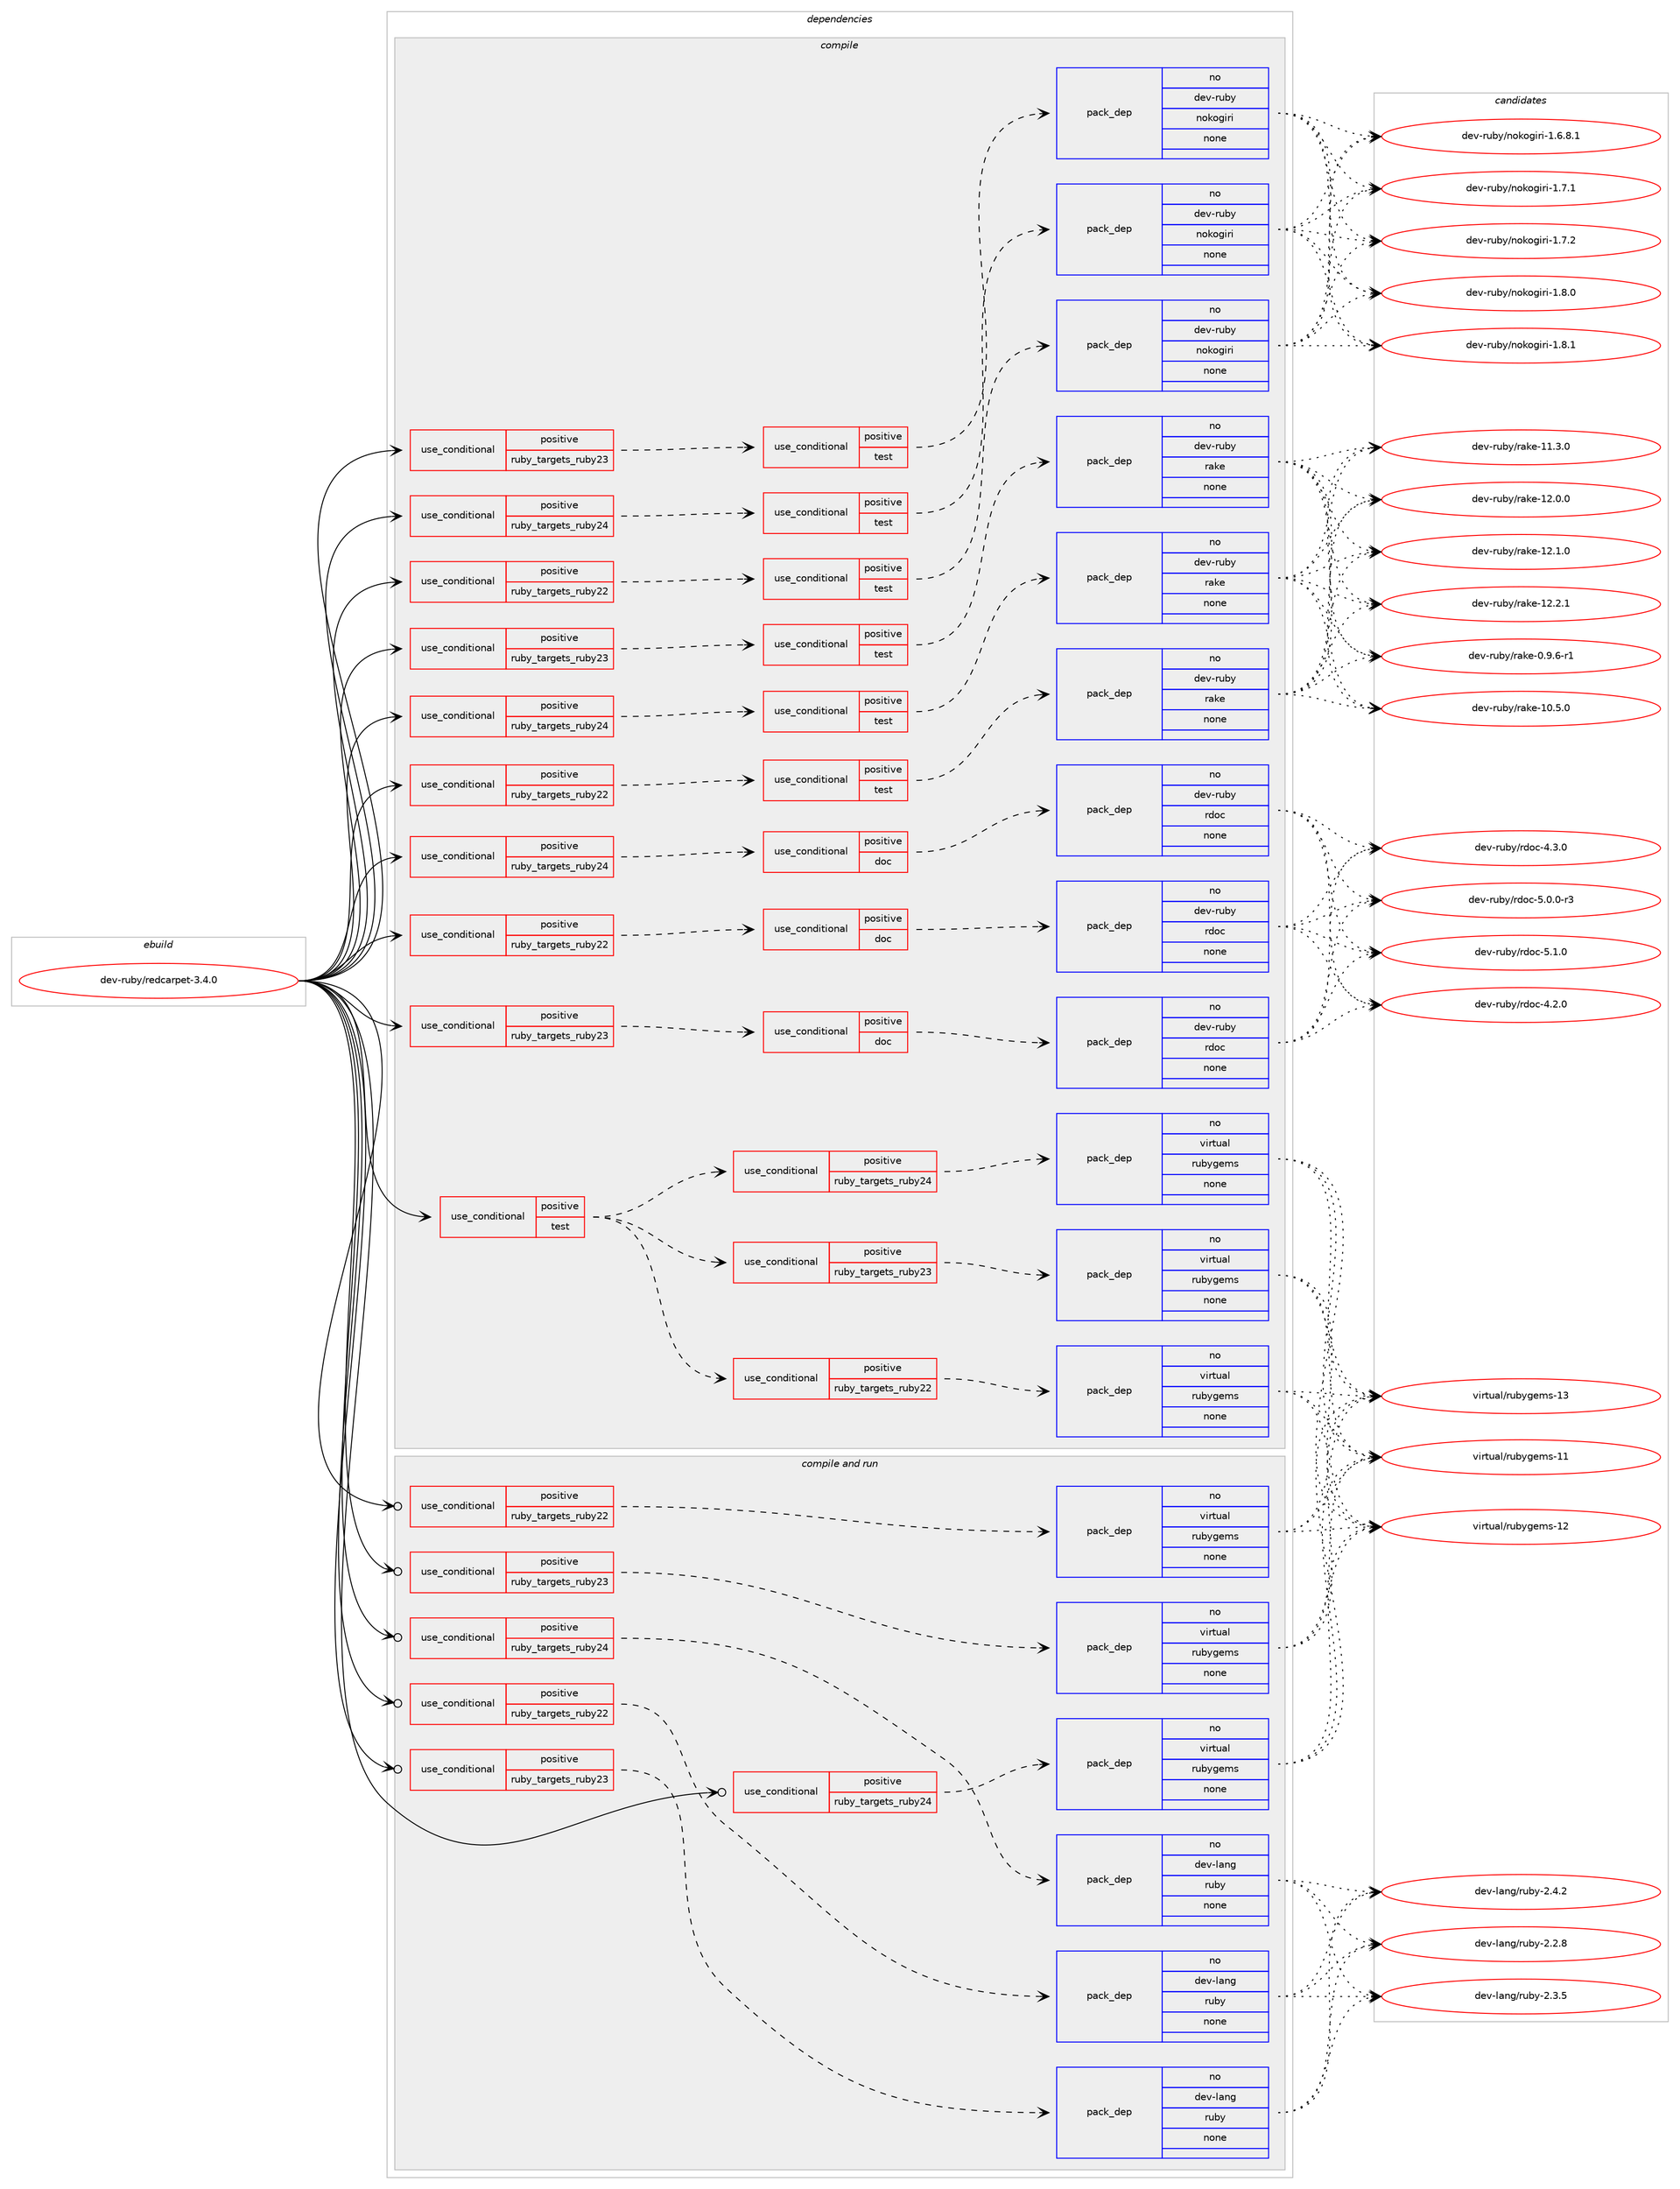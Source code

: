 digraph prolog {

# *************
# Graph options
# *************

newrank=true;
concentrate=true;
compound=true;
graph [rankdir=LR,fontname=Helvetica,fontsize=10,ranksep=1.5];#, ranksep=2.5, nodesep=0.2];
edge  [arrowhead=vee];
node  [fontname=Helvetica,fontsize=10];

# **********
# The ebuild
# **********

subgraph cluster_leftcol {
color=gray;
rank=same;
label=<<i>ebuild</i>>;
id [label="dev-ruby/redcarpet-3.4.0", color=red, width=4, href="../dev-ruby/redcarpet-3.4.0.svg"];
}

# ****************
# The dependencies
# ****************

subgraph cluster_midcol {
color=gray;
label=<<i>dependencies</i>>;
subgraph cluster_compile {
fillcolor="#eeeeee";
style=filled;
label=<<i>compile</i>>;
subgraph cond68099 {
dependency260686 [label=<<TABLE BORDER="0" CELLBORDER="1" CELLSPACING="0" CELLPADDING="4"><TR><TD ROWSPAN="3" CELLPADDING="10">use_conditional</TD></TR><TR><TD>positive</TD></TR><TR><TD>ruby_targets_ruby22</TD></TR></TABLE>>, shape=none, color=red];
subgraph cond68100 {
dependency260687 [label=<<TABLE BORDER="0" CELLBORDER="1" CELLSPACING="0" CELLPADDING="4"><TR><TD ROWSPAN="3" CELLPADDING="10">use_conditional</TD></TR><TR><TD>positive</TD></TR><TR><TD>doc</TD></TR></TABLE>>, shape=none, color=red];
subgraph pack188473 {
dependency260688 [label=<<TABLE BORDER="0" CELLBORDER="1" CELLSPACING="0" CELLPADDING="4" WIDTH="220"><TR><TD ROWSPAN="6" CELLPADDING="30">pack_dep</TD></TR><TR><TD WIDTH="110">no</TD></TR><TR><TD>dev-ruby</TD></TR><TR><TD>rdoc</TD></TR><TR><TD>none</TD></TR><TR><TD></TD></TR></TABLE>>, shape=none, color=blue];
}
dependency260687:e -> dependency260688:w [weight=20,style="dashed",arrowhead="vee"];
}
dependency260686:e -> dependency260687:w [weight=20,style="dashed",arrowhead="vee"];
}
id:e -> dependency260686:w [weight=20,style="solid",arrowhead="vee"];
subgraph cond68101 {
dependency260689 [label=<<TABLE BORDER="0" CELLBORDER="1" CELLSPACING="0" CELLPADDING="4"><TR><TD ROWSPAN="3" CELLPADDING="10">use_conditional</TD></TR><TR><TD>positive</TD></TR><TR><TD>ruby_targets_ruby22</TD></TR></TABLE>>, shape=none, color=red];
subgraph cond68102 {
dependency260690 [label=<<TABLE BORDER="0" CELLBORDER="1" CELLSPACING="0" CELLPADDING="4"><TR><TD ROWSPAN="3" CELLPADDING="10">use_conditional</TD></TR><TR><TD>positive</TD></TR><TR><TD>test</TD></TR></TABLE>>, shape=none, color=red];
subgraph pack188474 {
dependency260691 [label=<<TABLE BORDER="0" CELLBORDER="1" CELLSPACING="0" CELLPADDING="4" WIDTH="220"><TR><TD ROWSPAN="6" CELLPADDING="30">pack_dep</TD></TR><TR><TD WIDTH="110">no</TD></TR><TR><TD>dev-ruby</TD></TR><TR><TD>nokogiri</TD></TR><TR><TD>none</TD></TR><TR><TD></TD></TR></TABLE>>, shape=none, color=blue];
}
dependency260690:e -> dependency260691:w [weight=20,style="dashed",arrowhead="vee"];
}
dependency260689:e -> dependency260690:w [weight=20,style="dashed",arrowhead="vee"];
}
id:e -> dependency260689:w [weight=20,style="solid",arrowhead="vee"];
subgraph cond68103 {
dependency260692 [label=<<TABLE BORDER="0" CELLBORDER="1" CELLSPACING="0" CELLPADDING="4"><TR><TD ROWSPAN="3" CELLPADDING="10">use_conditional</TD></TR><TR><TD>positive</TD></TR><TR><TD>ruby_targets_ruby22</TD></TR></TABLE>>, shape=none, color=red];
subgraph cond68104 {
dependency260693 [label=<<TABLE BORDER="0" CELLBORDER="1" CELLSPACING="0" CELLPADDING="4"><TR><TD ROWSPAN="3" CELLPADDING="10">use_conditional</TD></TR><TR><TD>positive</TD></TR><TR><TD>test</TD></TR></TABLE>>, shape=none, color=red];
subgraph pack188475 {
dependency260694 [label=<<TABLE BORDER="0" CELLBORDER="1" CELLSPACING="0" CELLPADDING="4" WIDTH="220"><TR><TD ROWSPAN="6" CELLPADDING="30">pack_dep</TD></TR><TR><TD WIDTH="110">no</TD></TR><TR><TD>dev-ruby</TD></TR><TR><TD>rake</TD></TR><TR><TD>none</TD></TR><TR><TD></TD></TR></TABLE>>, shape=none, color=blue];
}
dependency260693:e -> dependency260694:w [weight=20,style="dashed",arrowhead="vee"];
}
dependency260692:e -> dependency260693:w [weight=20,style="dashed",arrowhead="vee"];
}
id:e -> dependency260692:w [weight=20,style="solid",arrowhead="vee"];
subgraph cond68105 {
dependency260695 [label=<<TABLE BORDER="0" CELLBORDER="1" CELLSPACING="0" CELLPADDING="4"><TR><TD ROWSPAN="3" CELLPADDING="10">use_conditional</TD></TR><TR><TD>positive</TD></TR><TR><TD>ruby_targets_ruby23</TD></TR></TABLE>>, shape=none, color=red];
subgraph cond68106 {
dependency260696 [label=<<TABLE BORDER="0" CELLBORDER="1" CELLSPACING="0" CELLPADDING="4"><TR><TD ROWSPAN="3" CELLPADDING="10">use_conditional</TD></TR><TR><TD>positive</TD></TR><TR><TD>doc</TD></TR></TABLE>>, shape=none, color=red];
subgraph pack188476 {
dependency260697 [label=<<TABLE BORDER="0" CELLBORDER="1" CELLSPACING="0" CELLPADDING="4" WIDTH="220"><TR><TD ROWSPAN="6" CELLPADDING="30">pack_dep</TD></TR><TR><TD WIDTH="110">no</TD></TR><TR><TD>dev-ruby</TD></TR><TR><TD>rdoc</TD></TR><TR><TD>none</TD></TR><TR><TD></TD></TR></TABLE>>, shape=none, color=blue];
}
dependency260696:e -> dependency260697:w [weight=20,style="dashed",arrowhead="vee"];
}
dependency260695:e -> dependency260696:w [weight=20,style="dashed",arrowhead="vee"];
}
id:e -> dependency260695:w [weight=20,style="solid",arrowhead="vee"];
subgraph cond68107 {
dependency260698 [label=<<TABLE BORDER="0" CELLBORDER="1" CELLSPACING="0" CELLPADDING="4"><TR><TD ROWSPAN="3" CELLPADDING="10">use_conditional</TD></TR><TR><TD>positive</TD></TR><TR><TD>ruby_targets_ruby23</TD></TR></TABLE>>, shape=none, color=red];
subgraph cond68108 {
dependency260699 [label=<<TABLE BORDER="0" CELLBORDER="1" CELLSPACING="0" CELLPADDING="4"><TR><TD ROWSPAN="3" CELLPADDING="10">use_conditional</TD></TR><TR><TD>positive</TD></TR><TR><TD>test</TD></TR></TABLE>>, shape=none, color=red];
subgraph pack188477 {
dependency260700 [label=<<TABLE BORDER="0" CELLBORDER="1" CELLSPACING="0" CELLPADDING="4" WIDTH="220"><TR><TD ROWSPAN="6" CELLPADDING="30">pack_dep</TD></TR><TR><TD WIDTH="110">no</TD></TR><TR><TD>dev-ruby</TD></TR><TR><TD>nokogiri</TD></TR><TR><TD>none</TD></TR><TR><TD></TD></TR></TABLE>>, shape=none, color=blue];
}
dependency260699:e -> dependency260700:w [weight=20,style="dashed",arrowhead="vee"];
}
dependency260698:e -> dependency260699:w [weight=20,style="dashed",arrowhead="vee"];
}
id:e -> dependency260698:w [weight=20,style="solid",arrowhead="vee"];
subgraph cond68109 {
dependency260701 [label=<<TABLE BORDER="0" CELLBORDER="1" CELLSPACING="0" CELLPADDING="4"><TR><TD ROWSPAN="3" CELLPADDING="10">use_conditional</TD></TR><TR><TD>positive</TD></TR><TR><TD>ruby_targets_ruby23</TD></TR></TABLE>>, shape=none, color=red];
subgraph cond68110 {
dependency260702 [label=<<TABLE BORDER="0" CELLBORDER="1" CELLSPACING="0" CELLPADDING="4"><TR><TD ROWSPAN="3" CELLPADDING="10">use_conditional</TD></TR><TR><TD>positive</TD></TR><TR><TD>test</TD></TR></TABLE>>, shape=none, color=red];
subgraph pack188478 {
dependency260703 [label=<<TABLE BORDER="0" CELLBORDER="1" CELLSPACING="0" CELLPADDING="4" WIDTH="220"><TR><TD ROWSPAN="6" CELLPADDING="30">pack_dep</TD></TR><TR><TD WIDTH="110">no</TD></TR><TR><TD>dev-ruby</TD></TR><TR><TD>rake</TD></TR><TR><TD>none</TD></TR><TR><TD></TD></TR></TABLE>>, shape=none, color=blue];
}
dependency260702:e -> dependency260703:w [weight=20,style="dashed",arrowhead="vee"];
}
dependency260701:e -> dependency260702:w [weight=20,style="dashed",arrowhead="vee"];
}
id:e -> dependency260701:w [weight=20,style="solid",arrowhead="vee"];
subgraph cond68111 {
dependency260704 [label=<<TABLE BORDER="0" CELLBORDER="1" CELLSPACING="0" CELLPADDING="4"><TR><TD ROWSPAN="3" CELLPADDING="10">use_conditional</TD></TR><TR><TD>positive</TD></TR><TR><TD>ruby_targets_ruby24</TD></TR></TABLE>>, shape=none, color=red];
subgraph cond68112 {
dependency260705 [label=<<TABLE BORDER="0" CELLBORDER="1" CELLSPACING="0" CELLPADDING="4"><TR><TD ROWSPAN="3" CELLPADDING="10">use_conditional</TD></TR><TR><TD>positive</TD></TR><TR><TD>doc</TD></TR></TABLE>>, shape=none, color=red];
subgraph pack188479 {
dependency260706 [label=<<TABLE BORDER="0" CELLBORDER="1" CELLSPACING="0" CELLPADDING="4" WIDTH="220"><TR><TD ROWSPAN="6" CELLPADDING="30">pack_dep</TD></TR><TR><TD WIDTH="110">no</TD></TR><TR><TD>dev-ruby</TD></TR><TR><TD>rdoc</TD></TR><TR><TD>none</TD></TR><TR><TD></TD></TR></TABLE>>, shape=none, color=blue];
}
dependency260705:e -> dependency260706:w [weight=20,style="dashed",arrowhead="vee"];
}
dependency260704:e -> dependency260705:w [weight=20,style="dashed",arrowhead="vee"];
}
id:e -> dependency260704:w [weight=20,style="solid",arrowhead="vee"];
subgraph cond68113 {
dependency260707 [label=<<TABLE BORDER="0" CELLBORDER="1" CELLSPACING="0" CELLPADDING="4"><TR><TD ROWSPAN="3" CELLPADDING="10">use_conditional</TD></TR><TR><TD>positive</TD></TR><TR><TD>ruby_targets_ruby24</TD></TR></TABLE>>, shape=none, color=red];
subgraph cond68114 {
dependency260708 [label=<<TABLE BORDER="0" CELLBORDER="1" CELLSPACING="0" CELLPADDING="4"><TR><TD ROWSPAN="3" CELLPADDING="10">use_conditional</TD></TR><TR><TD>positive</TD></TR><TR><TD>test</TD></TR></TABLE>>, shape=none, color=red];
subgraph pack188480 {
dependency260709 [label=<<TABLE BORDER="0" CELLBORDER="1" CELLSPACING="0" CELLPADDING="4" WIDTH="220"><TR><TD ROWSPAN="6" CELLPADDING="30">pack_dep</TD></TR><TR><TD WIDTH="110">no</TD></TR><TR><TD>dev-ruby</TD></TR><TR><TD>nokogiri</TD></TR><TR><TD>none</TD></TR><TR><TD></TD></TR></TABLE>>, shape=none, color=blue];
}
dependency260708:e -> dependency260709:w [weight=20,style="dashed",arrowhead="vee"];
}
dependency260707:e -> dependency260708:w [weight=20,style="dashed",arrowhead="vee"];
}
id:e -> dependency260707:w [weight=20,style="solid",arrowhead="vee"];
subgraph cond68115 {
dependency260710 [label=<<TABLE BORDER="0" CELLBORDER="1" CELLSPACING="0" CELLPADDING="4"><TR><TD ROWSPAN="3" CELLPADDING="10">use_conditional</TD></TR><TR><TD>positive</TD></TR><TR><TD>ruby_targets_ruby24</TD></TR></TABLE>>, shape=none, color=red];
subgraph cond68116 {
dependency260711 [label=<<TABLE BORDER="0" CELLBORDER="1" CELLSPACING="0" CELLPADDING="4"><TR><TD ROWSPAN="3" CELLPADDING="10">use_conditional</TD></TR><TR><TD>positive</TD></TR><TR><TD>test</TD></TR></TABLE>>, shape=none, color=red];
subgraph pack188481 {
dependency260712 [label=<<TABLE BORDER="0" CELLBORDER="1" CELLSPACING="0" CELLPADDING="4" WIDTH="220"><TR><TD ROWSPAN="6" CELLPADDING="30">pack_dep</TD></TR><TR><TD WIDTH="110">no</TD></TR><TR><TD>dev-ruby</TD></TR><TR><TD>rake</TD></TR><TR><TD>none</TD></TR><TR><TD></TD></TR></TABLE>>, shape=none, color=blue];
}
dependency260711:e -> dependency260712:w [weight=20,style="dashed",arrowhead="vee"];
}
dependency260710:e -> dependency260711:w [weight=20,style="dashed",arrowhead="vee"];
}
id:e -> dependency260710:w [weight=20,style="solid",arrowhead="vee"];
subgraph cond68117 {
dependency260713 [label=<<TABLE BORDER="0" CELLBORDER="1" CELLSPACING="0" CELLPADDING="4"><TR><TD ROWSPAN="3" CELLPADDING="10">use_conditional</TD></TR><TR><TD>positive</TD></TR><TR><TD>test</TD></TR></TABLE>>, shape=none, color=red];
subgraph cond68118 {
dependency260714 [label=<<TABLE BORDER="0" CELLBORDER="1" CELLSPACING="0" CELLPADDING="4"><TR><TD ROWSPAN="3" CELLPADDING="10">use_conditional</TD></TR><TR><TD>positive</TD></TR><TR><TD>ruby_targets_ruby22</TD></TR></TABLE>>, shape=none, color=red];
subgraph pack188482 {
dependency260715 [label=<<TABLE BORDER="0" CELLBORDER="1" CELLSPACING="0" CELLPADDING="4" WIDTH="220"><TR><TD ROWSPAN="6" CELLPADDING="30">pack_dep</TD></TR><TR><TD WIDTH="110">no</TD></TR><TR><TD>virtual</TD></TR><TR><TD>rubygems</TD></TR><TR><TD>none</TD></TR><TR><TD></TD></TR></TABLE>>, shape=none, color=blue];
}
dependency260714:e -> dependency260715:w [weight=20,style="dashed",arrowhead="vee"];
}
dependency260713:e -> dependency260714:w [weight=20,style="dashed",arrowhead="vee"];
subgraph cond68119 {
dependency260716 [label=<<TABLE BORDER="0" CELLBORDER="1" CELLSPACING="0" CELLPADDING="4"><TR><TD ROWSPAN="3" CELLPADDING="10">use_conditional</TD></TR><TR><TD>positive</TD></TR><TR><TD>ruby_targets_ruby23</TD></TR></TABLE>>, shape=none, color=red];
subgraph pack188483 {
dependency260717 [label=<<TABLE BORDER="0" CELLBORDER="1" CELLSPACING="0" CELLPADDING="4" WIDTH="220"><TR><TD ROWSPAN="6" CELLPADDING="30">pack_dep</TD></TR><TR><TD WIDTH="110">no</TD></TR><TR><TD>virtual</TD></TR><TR><TD>rubygems</TD></TR><TR><TD>none</TD></TR><TR><TD></TD></TR></TABLE>>, shape=none, color=blue];
}
dependency260716:e -> dependency260717:w [weight=20,style="dashed",arrowhead="vee"];
}
dependency260713:e -> dependency260716:w [weight=20,style="dashed",arrowhead="vee"];
subgraph cond68120 {
dependency260718 [label=<<TABLE BORDER="0" CELLBORDER="1" CELLSPACING="0" CELLPADDING="4"><TR><TD ROWSPAN="3" CELLPADDING="10">use_conditional</TD></TR><TR><TD>positive</TD></TR><TR><TD>ruby_targets_ruby24</TD></TR></TABLE>>, shape=none, color=red];
subgraph pack188484 {
dependency260719 [label=<<TABLE BORDER="0" CELLBORDER="1" CELLSPACING="0" CELLPADDING="4" WIDTH="220"><TR><TD ROWSPAN="6" CELLPADDING="30">pack_dep</TD></TR><TR><TD WIDTH="110">no</TD></TR><TR><TD>virtual</TD></TR><TR><TD>rubygems</TD></TR><TR><TD>none</TD></TR><TR><TD></TD></TR></TABLE>>, shape=none, color=blue];
}
dependency260718:e -> dependency260719:w [weight=20,style="dashed",arrowhead="vee"];
}
dependency260713:e -> dependency260718:w [weight=20,style="dashed",arrowhead="vee"];
}
id:e -> dependency260713:w [weight=20,style="solid",arrowhead="vee"];
}
subgraph cluster_compileandrun {
fillcolor="#eeeeee";
style=filled;
label=<<i>compile and run</i>>;
subgraph cond68121 {
dependency260720 [label=<<TABLE BORDER="0" CELLBORDER="1" CELLSPACING="0" CELLPADDING="4"><TR><TD ROWSPAN="3" CELLPADDING="10">use_conditional</TD></TR><TR><TD>positive</TD></TR><TR><TD>ruby_targets_ruby22</TD></TR></TABLE>>, shape=none, color=red];
subgraph pack188485 {
dependency260721 [label=<<TABLE BORDER="0" CELLBORDER="1" CELLSPACING="0" CELLPADDING="4" WIDTH="220"><TR><TD ROWSPAN="6" CELLPADDING="30">pack_dep</TD></TR><TR><TD WIDTH="110">no</TD></TR><TR><TD>dev-lang</TD></TR><TR><TD>ruby</TD></TR><TR><TD>none</TD></TR><TR><TD></TD></TR></TABLE>>, shape=none, color=blue];
}
dependency260720:e -> dependency260721:w [weight=20,style="dashed",arrowhead="vee"];
}
id:e -> dependency260720:w [weight=20,style="solid",arrowhead="odotvee"];
subgraph cond68122 {
dependency260722 [label=<<TABLE BORDER="0" CELLBORDER="1" CELLSPACING="0" CELLPADDING="4"><TR><TD ROWSPAN="3" CELLPADDING="10">use_conditional</TD></TR><TR><TD>positive</TD></TR><TR><TD>ruby_targets_ruby22</TD></TR></TABLE>>, shape=none, color=red];
subgraph pack188486 {
dependency260723 [label=<<TABLE BORDER="0" CELLBORDER="1" CELLSPACING="0" CELLPADDING="4" WIDTH="220"><TR><TD ROWSPAN="6" CELLPADDING="30">pack_dep</TD></TR><TR><TD WIDTH="110">no</TD></TR><TR><TD>virtual</TD></TR><TR><TD>rubygems</TD></TR><TR><TD>none</TD></TR><TR><TD></TD></TR></TABLE>>, shape=none, color=blue];
}
dependency260722:e -> dependency260723:w [weight=20,style="dashed",arrowhead="vee"];
}
id:e -> dependency260722:w [weight=20,style="solid",arrowhead="odotvee"];
subgraph cond68123 {
dependency260724 [label=<<TABLE BORDER="0" CELLBORDER="1" CELLSPACING="0" CELLPADDING="4"><TR><TD ROWSPAN="3" CELLPADDING="10">use_conditional</TD></TR><TR><TD>positive</TD></TR><TR><TD>ruby_targets_ruby23</TD></TR></TABLE>>, shape=none, color=red];
subgraph pack188487 {
dependency260725 [label=<<TABLE BORDER="0" CELLBORDER="1" CELLSPACING="0" CELLPADDING="4" WIDTH="220"><TR><TD ROWSPAN="6" CELLPADDING="30">pack_dep</TD></TR><TR><TD WIDTH="110">no</TD></TR><TR><TD>dev-lang</TD></TR><TR><TD>ruby</TD></TR><TR><TD>none</TD></TR><TR><TD></TD></TR></TABLE>>, shape=none, color=blue];
}
dependency260724:e -> dependency260725:w [weight=20,style="dashed",arrowhead="vee"];
}
id:e -> dependency260724:w [weight=20,style="solid",arrowhead="odotvee"];
subgraph cond68124 {
dependency260726 [label=<<TABLE BORDER="0" CELLBORDER="1" CELLSPACING="0" CELLPADDING="4"><TR><TD ROWSPAN="3" CELLPADDING="10">use_conditional</TD></TR><TR><TD>positive</TD></TR><TR><TD>ruby_targets_ruby23</TD></TR></TABLE>>, shape=none, color=red];
subgraph pack188488 {
dependency260727 [label=<<TABLE BORDER="0" CELLBORDER="1" CELLSPACING="0" CELLPADDING="4" WIDTH="220"><TR><TD ROWSPAN="6" CELLPADDING="30">pack_dep</TD></TR><TR><TD WIDTH="110">no</TD></TR><TR><TD>virtual</TD></TR><TR><TD>rubygems</TD></TR><TR><TD>none</TD></TR><TR><TD></TD></TR></TABLE>>, shape=none, color=blue];
}
dependency260726:e -> dependency260727:w [weight=20,style="dashed",arrowhead="vee"];
}
id:e -> dependency260726:w [weight=20,style="solid",arrowhead="odotvee"];
subgraph cond68125 {
dependency260728 [label=<<TABLE BORDER="0" CELLBORDER="1" CELLSPACING="0" CELLPADDING="4"><TR><TD ROWSPAN="3" CELLPADDING="10">use_conditional</TD></TR><TR><TD>positive</TD></TR><TR><TD>ruby_targets_ruby24</TD></TR></TABLE>>, shape=none, color=red];
subgraph pack188489 {
dependency260729 [label=<<TABLE BORDER="0" CELLBORDER="1" CELLSPACING="0" CELLPADDING="4" WIDTH="220"><TR><TD ROWSPAN="6" CELLPADDING="30">pack_dep</TD></TR><TR><TD WIDTH="110">no</TD></TR><TR><TD>dev-lang</TD></TR><TR><TD>ruby</TD></TR><TR><TD>none</TD></TR><TR><TD></TD></TR></TABLE>>, shape=none, color=blue];
}
dependency260728:e -> dependency260729:w [weight=20,style="dashed",arrowhead="vee"];
}
id:e -> dependency260728:w [weight=20,style="solid",arrowhead="odotvee"];
subgraph cond68126 {
dependency260730 [label=<<TABLE BORDER="0" CELLBORDER="1" CELLSPACING="0" CELLPADDING="4"><TR><TD ROWSPAN="3" CELLPADDING="10">use_conditional</TD></TR><TR><TD>positive</TD></TR><TR><TD>ruby_targets_ruby24</TD></TR></TABLE>>, shape=none, color=red];
subgraph pack188490 {
dependency260731 [label=<<TABLE BORDER="0" CELLBORDER="1" CELLSPACING="0" CELLPADDING="4" WIDTH="220"><TR><TD ROWSPAN="6" CELLPADDING="30">pack_dep</TD></TR><TR><TD WIDTH="110">no</TD></TR><TR><TD>virtual</TD></TR><TR><TD>rubygems</TD></TR><TR><TD>none</TD></TR><TR><TD></TD></TR></TABLE>>, shape=none, color=blue];
}
dependency260730:e -> dependency260731:w [weight=20,style="dashed",arrowhead="vee"];
}
id:e -> dependency260730:w [weight=20,style="solid",arrowhead="odotvee"];
}
subgraph cluster_run {
fillcolor="#eeeeee";
style=filled;
label=<<i>run</i>>;
}
}

# **************
# The candidates
# **************

subgraph cluster_choices {
rank=same;
color=gray;
label=<<i>candidates</i>>;

subgraph choice188473 {
color=black;
nodesep=1;
choice10010111845114117981214711410011199455246504648 [label="dev-ruby/rdoc-4.2.0", color=red, width=4,href="../dev-ruby/rdoc-4.2.0.svg"];
choice10010111845114117981214711410011199455246514648 [label="dev-ruby/rdoc-4.3.0", color=red, width=4,href="../dev-ruby/rdoc-4.3.0.svg"];
choice100101118451141179812147114100111994553464846484511451 [label="dev-ruby/rdoc-5.0.0-r3", color=red, width=4,href="../dev-ruby/rdoc-5.0.0-r3.svg"];
choice10010111845114117981214711410011199455346494648 [label="dev-ruby/rdoc-5.1.0", color=red, width=4,href="../dev-ruby/rdoc-5.1.0.svg"];
dependency260688:e -> choice10010111845114117981214711410011199455246504648:w [style=dotted,weight="100"];
dependency260688:e -> choice10010111845114117981214711410011199455246514648:w [style=dotted,weight="100"];
dependency260688:e -> choice100101118451141179812147114100111994553464846484511451:w [style=dotted,weight="100"];
dependency260688:e -> choice10010111845114117981214711410011199455346494648:w [style=dotted,weight="100"];
}
subgraph choice188474 {
color=black;
nodesep=1;
choice1001011184511411798121471101111071111031051141054549465446564649 [label="dev-ruby/nokogiri-1.6.8.1", color=red, width=4,href="../dev-ruby/nokogiri-1.6.8.1.svg"];
choice100101118451141179812147110111107111103105114105454946554649 [label="dev-ruby/nokogiri-1.7.1", color=red, width=4,href="../dev-ruby/nokogiri-1.7.1.svg"];
choice100101118451141179812147110111107111103105114105454946554650 [label="dev-ruby/nokogiri-1.7.2", color=red, width=4,href="../dev-ruby/nokogiri-1.7.2.svg"];
choice100101118451141179812147110111107111103105114105454946564648 [label="dev-ruby/nokogiri-1.8.0", color=red, width=4,href="../dev-ruby/nokogiri-1.8.0.svg"];
choice100101118451141179812147110111107111103105114105454946564649 [label="dev-ruby/nokogiri-1.8.1", color=red, width=4,href="../dev-ruby/nokogiri-1.8.1.svg"];
dependency260691:e -> choice1001011184511411798121471101111071111031051141054549465446564649:w [style=dotted,weight="100"];
dependency260691:e -> choice100101118451141179812147110111107111103105114105454946554649:w [style=dotted,weight="100"];
dependency260691:e -> choice100101118451141179812147110111107111103105114105454946554650:w [style=dotted,weight="100"];
dependency260691:e -> choice100101118451141179812147110111107111103105114105454946564648:w [style=dotted,weight="100"];
dependency260691:e -> choice100101118451141179812147110111107111103105114105454946564649:w [style=dotted,weight="100"];
}
subgraph choice188475 {
color=black;
nodesep=1;
choice100101118451141179812147114971071014548465746544511449 [label="dev-ruby/rake-0.9.6-r1", color=red, width=4,href="../dev-ruby/rake-0.9.6-r1.svg"];
choice1001011184511411798121471149710710145494846534648 [label="dev-ruby/rake-10.5.0", color=red, width=4,href="../dev-ruby/rake-10.5.0.svg"];
choice1001011184511411798121471149710710145494946514648 [label="dev-ruby/rake-11.3.0", color=red, width=4,href="../dev-ruby/rake-11.3.0.svg"];
choice1001011184511411798121471149710710145495046484648 [label="dev-ruby/rake-12.0.0", color=red, width=4,href="../dev-ruby/rake-12.0.0.svg"];
choice1001011184511411798121471149710710145495046494648 [label="dev-ruby/rake-12.1.0", color=red, width=4,href="../dev-ruby/rake-12.1.0.svg"];
choice1001011184511411798121471149710710145495046504649 [label="dev-ruby/rake-12.2.1", color=red, width=4,href="../dev-ruby/rake-12.2.1.svg"];
dependency260694:e -> choice100101118451141179812147114971071014548465746544511449:w [style=dotted,weight="100"];
dependency260694:e -> choice1001011184511411798121471149710710145494846534648:w [style=dotted,weight="100"];
dependency260694:e -> choice1001011184511411798121471149710710145494946514648:w [style=dotted,weight="100"];
dependency260694:e -> choice1001011184511411798121471149710710145495046484648:w [style=dotted,weight="100"];
dependency260694:e -> choice1001011184511411798121471149710710145495046494648:w [style=dotted,weight="100"];
dependency260694:e -> choice1001011184511411798121471149710710145495046504649:w [style=dotted,weight="100"];
}
subgraph choice188476 {
color=black;
nodesep=1;
choice10010111845114117981214711410011199455246504648 [label="dev-ruby/rdoc-4.2.0", color=red, width=4,href="../dev-ruby/rdoc-4.2.0.svg"];
choice10010111845114117981214711410011199455246514648 [label="dev-ruby/rdoc-4.3.0", color=red, width=4,href="../dev-ruby/rdoc-4.3.0.svg"];
choice100101118451141179812147114100111994553464846484511451 [label="dev-ruby/rdoc-5.0.0-r3", color=red, width=4,href="../dev-ruby/rdoc-5.0.0-r3.svg"];
choice10010111845114117981214711410011199455346494648 [label="dev-ruby/rdoc-5.1.0", color=red, width=4,href="../dev-ruby/rdoc-5.1.0.svg"];
dependency260697:e -> choice10010111845114117981214711410011199455246504648:w [style=dotted,weight="100"];
dependency260697:e -> choice10010111845114117981214711410011199455246514648:w [style=dotted,weight="100"];
dependency260697:e -> choice100101118451141179812147114100111994553464846484511451:w [style=dotted,weight="100"];
dependency260697:e -> choice10010111845114117981214711410011199455346494648:w [style=dotted,weight="100"];
}
subgraph choice188477 {
color=black;
nodesep=1;
choice1001011184511411798121471101111071111031051141054549465446564649 [label="dev-ruby/nokogiri-1.6.8.1", color=red, width=4,href="../dev-ruby/nokogiri-1.6.8.1.svg"];
choice100101118451141179812147110111107111103105114105454946554649 [label="dev-ruby/nokogiri-1.7.1", color=red, width=4,href="../dev-ruby/nokogiri-1.7.1.svg"];
choice100101118451141179812147110111107111103105114105454946554650 [label="dev-ruby/nokogiri-1.7.2", color=red, width=4,href="../dev-ruby/nokogiri-1.7.2.svg"];
choice100101118451141179812147110111107111103105114105454946564648 [label="dev-ruby/nokogiri-1.8.0", color=red, width=4,href="../dev-ruby/nokogiri-1.8.0.svg"];
choice100101118451141179812147110111107111103105114105454946564649 [label="dev-ruby/nokogiri-1.8.1", color=red, width=4,href="../dev-ruby/nokogiri-1.8.1.svg"];
dependency260700:e -> choice1001011184511411798121471101111071111031051141054549465446564649:w [style=dotted,weight="100"];
dependency260700:e -> choice100101118451141179812147110111107111103105114105454946554649:w [style=dotted,weight="100"];
dependency260700:e -> choice100101118451141179812147110111107111103105114105454946554650:w [style=dotted,weight="100"];
dependency260700:e -> choice100101118451141179812147110111107111103105114105454946564648:w [style=dotted,weight="100"];
dependency260700:e -> choice100101118451141179812147110111107111103105114105454946564649:w [style=dotted,weight="100"];
}
subgraph choice188478 {
color=black;
nodesep=1;
choice100101118451141179812147114971071014548465746544511449 [label="dev-ruby/rake-0.9.6-r1", color=red, width=4,href="../dev-ruby/rake-0.9.6-r1.svg"];
choice1001011184511411798121471149710710145494846534648 [label="dev-ruby/rake-10.5.0", color=red, width=4,href="../dev-ruby/rake-10.5.0.svg"];
choice1001011184511411798121471149710710145494946514648 [label="dev-ruby/rake-11.3.0", color=red, width=4,href="../dev-ruby/rake-11.3.0.svg"];
choice1001011184511411798121471149710710145495046484648 [label="dev-ruby/rake-12.0.0", color=red, width=4,href="../dev-ruby/rake-12.0.0.svg"];
choice1001011184511411798121471149710710145495046494648 [label="dev-ruby/rake-12.1.0", color=red, width=4,href="../dev-ruby/rake-12.1.0.svg"];
choice1001011184511411798121471149710710145495046504649 [label="dev-ruby/rake-12.2.1", color=red, width=4,href="../dev-ruby/rake-12.2.1.svg"];
dependency260703:e -> choice100101118451141179812147114971071014548465746544511449:w [style=dotted,weight="100"];
dependency260703:e -> choice1001011184511411798121471149710710145494846534648:w [style=dotted,weight="100"];
dependency260703:e -> choice1001011184511411798121471149710710145494946514648:w [style=dotted,weight="100"];
dependency260703:e -> choice1001011184511411798121471149710710145495046484648:w [style=dotted,weight="100"];
dependency260703:e -> choice1001011184511411798121471149710710145495046494648:w [style=dotted,weight="100"];
dependency260703:e -> choice1001011184511411798121471149710710145495046504649:w [style=dotted,weight="100"];
}
subgraph choice188479 {
color=black;
nodesep=1;
choice10010111845114117981214711410011199455246504648 [label="dev-ruby/rdoc-4.2.0", color=red, width=4,href="../dev-ruby/rdoc-4.2.0.svg"];
choice10010111845114117981214711410011199455246514648 [label="dev-ruby/rdoc-4.3.0", color=red, width=4,href="../dev-ruby/rdoc-4.3.0.svg"];
choice100101118451141179812147114100111994553464846484511451 [label="dev-ruby/rdoc-5.0.0-r3", color=red, width=4,href="../dev-ruby/rdoc-5.0.0-r3.svg"];
choice10010111845114117981214711410011199455346494648 [label="dev-ruby/rdoc-5.1.0", color=red, width=4,href="../dev-ruby/rdoc-5.1.0.svg"];
dependency260706:e -> choice10010111845114117981214711410011199455246504648:w [style=dotted,weight="100"];
dependency260706:e -> choice10010111845114117981214711410011199455246514648:w [style=dotted,weight="100"];
dependency260706:e -> choice100101118451141179812147114100111994553464846484511451:w [style=dotted,weight="100"];
dependency260706:e -> choice10010111845114117981214711410011199455346494648:w [style=dotted,weight="100"];
}
subgraph choice188480 {
color=black;
nodesep=1;
choice1001011184511411798121471101111071111031051141054549465446564649 [label="dev-ruby/nokogiri-1.6.8.1", color=red, width=4,href="../dev-ruby/nokogiri-1.6.8.1.svg"];
choice100101118451141179812147110111107111103105114105454946554649 [label="dev-ruby/nokogiri-1.7.1", color=red, width=4,href="../dev-ruby/nokogiri-1.7.1.svg"];
choice100101118451141179812147110111107111103105114105454946554650 [label="dev-ruby/nokogiri-1.7.2", color=red, width=4,href="../dev-ruby/nokogiri-1.7.2.svg"];
choice100101118451141179812147110111107111103105114105454946564648 [label="dev-ruby/nokogiri-1.8.0", color=red, width=4,href="../dev-ruby/nokogiri-1.8.0.svg"];
choice100101118451141179812147110111107111103105114105454946564649 [label="dev-ruby/nokogiri-1.8.1", color=red, width=4,href="../dev-ruby/nokogiri-1.8.1.svg"];
dependency260709:e -> choice1001011184511411798121471101111071111031051141054549465446564649:w [style=dotted,weight="100"];
dependency260709:e -> choice100101118451141179812147110111107111103105114105454946554649:w [style=dotted,weight="100"];
dependency260709:e -> choice100101118451141179812147110111107111103105114105454946554650:w [style=dotted,weight="100"];
dependency260709:e -> choice100101118451141179812147110111107111103105114105454946564648:w [style=dotted,weight="100"];
dependency260709:e -> choice100101118451141179812147110111107111103105114105454946564649:w [style=dotted,weight="100"];
}
subgraph choice188481 {
color=black;
nodesep=1;
choice100101118451141179812147114971071014548465746544511449 [label="dev-ruby/rake-0.9.6-r1", color=red, width=4,href="../dev-ruby/rake-0.9.6-r1.svg"];
choice1001011184511411798121471149710710145494846534648 [label="dev-ruby/rake-10.5.0", color=red, width=4,href="../dev-ruby/rake-10.5.0.svg"];
choice1001011184511411798121471149710710145494946514648 [label="dev-ruby/rake-11.3.0", color=red, width=4,href="../dev-ruby/rake-11.3.0.svg"];
choice1001011184511411798121471149710710145495046484648 [label="dev-ruby/rake-12.0.0", color=red, width=4,href="../dev-ruby/rake-12.0.0.svg"];
choice1001011184511411798121471149710710145495046494648 [label="dev-ruby/rake-12.1.0", color=red, width=4,href="../dev-ruby/rake-12.1.0.svg"];
choice1001011184511411798121471149710710145495046504649 [label="dev-ruby/rake-12.2.1", color=red, width=4,href="../dev-ruby/rake-12.2.1.svg"];
dependency260712:e -> choice100101118451141179812147114971071014548465746544511449:w [style=dotted,weight="100"];
dependency260712:e -> choice1001011184511411798121471149710710145494846534648:w [style=dotted,weight="100"];
dependency260712:e -> choice1001011184511411798121471149710710145494946514648:w [style=dotted,weight="100"];
dependency260712:e -> choice1001011184511411798121471149710710145495046484648:w [style=dotted,weight="100"];
dependency260712:e -> choice1001011184511411798121471149710710145495046494648:w [style=dotted,weight="100"];
dependency260712:e -> choice1001011184511411798121471149710710145495046504649:w [style=dotted,weight="100"];
}
subgraph choice188482 {
color=black;
nodesep=1;
choice118105114116117971084711411798121103101109115454949 [label="virtual/rubygems-11", color=red, width=4,href="../virtual/rubygems-11.svg"];
choice118105114116117971084711411798121103101109115454950 [label="virtual/rubygems-12", color=red, width=4,href="../virtual/rubygems-12.svg"];
choice118105114116117971084711411798121103101109115454951 [label="virtual/rubygems-13", color=red, width=4,href="../virtual/rubygems-13.svg"];
dependency260715:e -> choice118105114116117971084711411798121103101109115454949:w [style=dotted,weight="100"];
dependency260715:e -> choice118105114116117971084711411798121103101109115454950:w [style=dotted,weight="100"];
dependency260715:e -> choice118105114116117971084711411798121103101109115454951:w [style=dotted,weight="100"];
}
subgraph choice188483 {
color=black;
nodesep=1;
choice118105114116117971084711411798121103101109115454949 [label="virtual/rubygems-11", color=red, width=4,href="../virtual/rubygems-11.svg"];
choice118105114116117971084711411798121103101109115454950 [label="virtual/rubygems-12", color=red, width=4,href="../virtual/rubygems-12.svg"];
choice118105114116117971084711411798121103101109115454951 [label="virtual/rubygems-13", color=red, width=4,href="../virtual/rubygems-13.svg"];
dependency260717:e -> choice118105114116117971084711411798121103101109115454949:w [style=dotted,weight="100"];
dependency260717:e -> choice118105114116117971084711411798121103101109115454950:w [style=dotted,weight="100"];
dependency260717:e -> choice118105114116117971084711411798121103101109115454951:w [style=dotted,weight="100"];
}
subgraph choice188484 {
color=black;
nodesep=1;
choice118105114116117971084711411798121103101109115454949 [label="virtual/rubygems-11", color=red, width=4,href="../virtual/rubygems-11.svg"];
choice118105114116117971084711411798121103101109115454950 [label="virtual/rubygems-12", color=red, width=4,href="../virtual/rubygems-12.svg"];
choice118105114116117971084711411798121103101109115454951 [label="virtual/rubygems-13", color=red, width=4,href="../virtual/rubygems-13.svg"];
dependency260719:e -> choice118105114116117971084711411798121103101109115454949:w [style=dotted,weight="100"];
dependency260719:e -> choice118105114116117971084711411798121103101109115454950:w [style=dotted,weight="100"];
dependency260719:e -> choice118105114116117971084711411798121103101109115454951:w [style=dotted,weight="100"];
}
subgraph choice188485 {
color=black;
nodesep=1;
choice10010111845108971101034711411798121455046504656 [label="dev-lang/ruby-2.2.8", color=red, width=4,href="../dev-lang/ruby-2.2.8.svg"];
choice10010111845108971101034711411798121455046514653 [label="dev-lang/ruby-2.3.5", color=red, width=4,href="../dev-lang/ruby-2.3.5.svg"];
choice10010111845108971101034711411798121455046524650 [label="dev-lang/ruby-2.4.2", color=red, width=4,href="../dev-lang/ruby-2.4.2.svg"];
dependency260721:e -> choice10010111845108971101034711411798121455046504656:w [style=dotted,weight="100"];
dependency260721:e -> choice10010111845108971101034711411798121455046514653:w [style=dotted,weight="100"];
dependency260721:e -> choice10010111845108971101034711411798121455046524650:w [style=dotted,weight="100"];
}
subgraph choice188486 {
color=black;
nodesep=1;
choice118105114116117971084711411798121103101109115454949 [label="virtual/rubygems-11", color=red, width=4,href="../virtual/rubygems-11.svg"];
choice118105114116117971084711411798121103101109115454950 [label="virtual/rubygems-12", color=red, width=4,href="../virtual/rubygems-12.svg"];
choice118105114116117971084711411798121103101109115454951 [label="virtual/rubygems-13", color=red, width=4,href="../virtual/rubygems-13.svg"];
dependency260723:e -> choice118105114116117971084711411798121103101109115454949:w [style=dotted,weight="100"];
dependency260723:e -> choice118105114116117971084711411798121103101109115454950:w [style=dotted,weight="100"];
dependency260723:e -> choice118105114116117971084711411798121103101109115454951:w [style=dotted,weight="100"];
}
subgraph choice188487 {
color=black;
nodesep=1;
choice10010111845108971101034711411798121455046504656 [label="dev-lang/ruby-2.2.8", color=red, width=4,href="../dev-lang/ruby-2.2.8.svg"];
choice10010111845108971101034711411798121455046514653 [label="dev-lang/ruby-2.3.5", color=red, width=4,href="../dev-lang/ruby-2.3.5.svg"];
choice10010111845108971101034711411798121455046524650 [label="dev-lang/ruby-2.4.2", color=red, width=4,href="../dev-lang/ruby-2.4.2.svg"];
dependency260725:e -> choice10010111845108971101034711411798121455046504656:w [style=dotted,weight="100"];
dependency260725:e -> choice10010111845108971101034711411798121455046514653:w [style=dotted,weight="100"];
dependency260725:e -> choice10010111845108971101034711411798121455046524650:w [style=dotted,weight="100"];
}
subgraph choice188488 {
color=black;
nodesep=1;
choice118105114116117971084711411798121103101109115454949 [label="virtual/rubygems-11", color=red, width=4,href="../virtual/rubygems-11.svg"];
choice118105114116117971084711411798121103101109115454950 [label="virtual/rubygems-12", color=red, width=4,href="../virtual/rubygems-12.svg"];
choice118105114116117971084711411798121103101109115454951 [label="virtual/rubygems-13", color=red, width=4,href="../virtual/rubygems-13.svg"];
dependency260727:e -> choice118105114116117971084711411798121103101109115454949:w [style=dotted,weight="100"];
dependency260727:e -> choice118105114116117971084711411798121103101109115454950:w [style=dotted,weight="100"];
dependency260727:e -> choice118105114116117971084711411798121103101109115454951:w [style=dotted,weight="100"];
}
subgraph choice188489 {
color=black;
nodesep=1;
choice10010111845108971101034711411798121455046504656 [label="dev-lang/ruby-2.2.8", color=red, width=4,href="../dev-lang/ruby-2.2.8.svg"];
choice10010111845108971101034711411798121455046514653 [label="dev-lang/ruby-2.3.5", color=red, width=4,href="../dev-lang/ruby-2.3.5.svg"];
choice10010111845108971101034711411798121455046524650 [label="dev-lang/ruby-2.4.2", color=red, width=4,href="../dev-lang/ruby-2.4.2.svg"];
dependency260729:e -> choice10010111845108971101034711411798121455046504656:w [style=dotted,weight="100"];
dependency260729:e -> choice10010111845108971101034711411798121455046514653:w [style=dotted,weight="100"];
dependency260729:e -> choice10010111845108971101034711411798121455046524650:w [style=dotted,weight="100"];
}
subgraph choice188490 {
color=black;
nodesep=1;
choice118105114116117971084711411798121103101109115454949 [label="virtual/rubygems-11", color=red, width=4,href="../virtual/rubygems-11.svg"];
choice118105114116117971084711411798121103101109115454950 [label="virtual/rubygems-12", color=red, width=4,href="../virtual/rubygems-12.svg"];
choice118105114116117971084711411798121103101109115454951 [label="virtual/rubygems-13", color=red, width=4,href="../virtual/rubygems-13.svg"];
dependency260731:e -> choice118105114116117971084711411798121103101109115454949:w [style=dotted,weight="100"];
dependency260731:e -> choice118105114116117971084711411798121103101109115454950:w [style=dotted,weight="100"];
dependency260731:e -> choice118105114116117971084711411798121103101109115454951:w [style=dotted,weight="100"];
}
}

}
